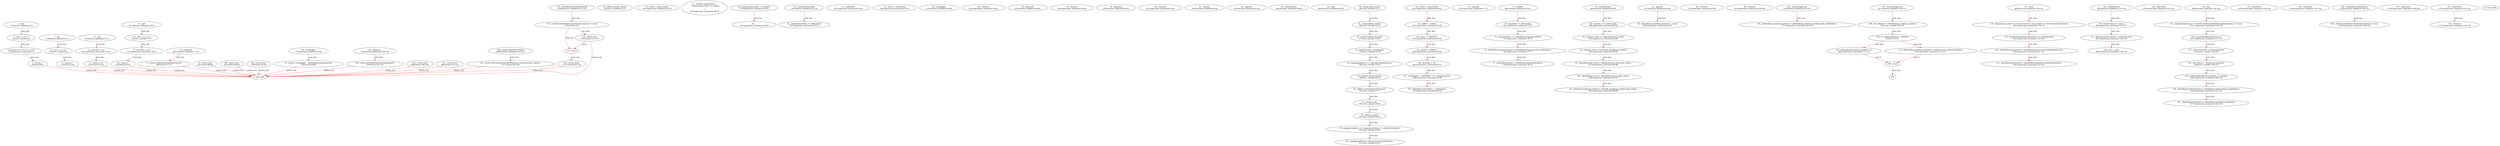 digraph  {
12 [label="2_ mul\n12-function_definition-3-7", type_label=function_definition];
29 [label="3_ uint c = a * b;\n29-new_variable-4-4", type_label=new_variable];
37 [label="4_ assert(a == 0 || c / a == b);\n37-expression_statement-5-5", type_label=expression_statement];
50 [label="5_ return c;\n50-return-6-6", type_label=return];
52 [label="7_ div\n52-function_definition-8-11", type_label=function_definition];
69 [label="8_ uint c = a / b;\n69-new_variable-9-9", type_label=new_variable];
77 [label="9_ return c;\n77-return-10-10", type_label=return];
79 [label="11_ sub\n79-function_definition-12-15", type_label=function_definition];
96 [label="12_ assert(b <= a);\n96-expression_statement-13-13", type_label=expression_statement];
103 [label="13_ return a - b;\n103-return-14-14", type_label=return];
107 [label="15_ add\n107-function_definition-16-20", type_label=function_definition];
124 [label="16_ uint c = a + b;\n124-new_variable-17-17", type_label=new_variable];
132 [label="17_ assert(c >= a);\n132-expression_statement-18-18", type_label=expression_statement];
139 [label="18_ return c;\n139-return-19-19", type_label=return];
144 [label="22_ address public owner;\n144-new_variable-23-23", type_label=new_variable];
161 [label="25_ owner = msg.sender;\n161-expression_statement-26-26", type_label=expression_statement];
167 [label="27_ modifier onlyOwner() {\n    require(msg.sender == owner);\n    _;\n  }\n167-expression_statement-28-31", type_label=expression_statement];
170 [label="28_ require(msg.sender == owner);\n170-expression_statement-29-29", type_label=expression_statement];
179 [label="29_ _;\n179-expression_statement-30-30", type_label=expression_statement];
181 [label="31_ transferOwnership\n181-function_definition-32-36", type_label=function_definition];
187 [label="31_ onlyOwner\n187-expression_statement-32-32", type_label=expression_statement];
191 [label="32_ require(newOwner != address(0));\n191-expression_statement-33-33", type_label=expression_statement];
206 [label="34_ owner = newOwner;\n206-expression_statement-35-35", type_label=expression_statement];
213 [label="38_ totalSupply\n213-function_definition-39-39", type_label=function_definition];
216 [label="38_ constant\n216-expression_statement-39-39", type_label=expression_statement];
222 [label="39_ balanceOf\n222-function_definition-40-40", type_label=function_definition];
229 [label="39_ constant\n229-expression_statement-40-40", type_label=expression_statement];
236 [label="40_ allowance\n236-function_definition-41-41", type_label=function_definition];
247 [label="40_ constant\n247-expression_statement-41-41", type_label=expression_statement];
254 [label="41_ transfer\n254-function_definition-42-42", type_label=function_definition];
270 [label="42_ approve\n270-function_definition-43-43", type_label=function_definition];
286 [label="43_ transferFrom\n286-function_definition-44-44", type_label=function_definition];
306 [label="44_ mint\n306-function_definition-45-45", type_label=function_definition];
363 [label="50_ string public name;\n363-new_variable-51-51", type_label=new_variable];
368 [label="51_ string public symbol;\n368-new_variable-52-52", type_label=new_variable];
373 [label="52_ uint256 public decimals;\n373-new_variable-53-53", type_label=new_variable];
378 [label="53_ uint256 public _totalSupply;\n378-new_variable-54-54", type_label=new_variable];
383 [label="54_ mapping(address => uint256) tokenBalances;\n383-new_variable-55-55", type_label=new_variable];
389 [label="55_ address musicContract;\n389-new_variable-56-56", type_label=new_variable];
393 [label="56_ address advertisementContract;\n393-new_variable-57-57", type_label=new_variable];
397 [label="57_ address sale;\n397-new_variable-58-58", type_label=new_variable];
401 [label="58_ address wallet;\n401-new_variable-59-59", type_label=new_variable];
405 [label="59_ mapping (address => mapping (address => uint256)) allowed;\n405-new_variable-60-60", type_label=new_variable];
413 [label="60_ mapping(address=>bool) whiteListedAddresses;\n413-new_variable-61-61", type_label=new_variable];
425 [label="62_ owner = msg.sender;\n425-expression_statement-63-63", type_label=expression_statement];
431 [label="63_ wallet = _wallet;\n431-expression_statement-64-64", type_label=expression_statement];
435 [label="64_ name  = \"RADION\";\n435-expression_statement-65-65", type_label=expression_statement];
440 [label="65_ symbol = \"RADIO\";\n440-expression_statement-66-66", type_label=expression_statement];
445 [label="66_ decimals = 18;\n445-expression_statement-67-67", type_label=expression_statement];
449 [label="67_ _totalSupply = 55000000 * 10 ** uint(decimals);\n449-expression_statement-68-68", type_label=expression_statement];
459 [label="68_ tokenBalances[wallet] = _totalSupply;\n459-expression_statement-69-69", type_label=expression_statement];
465 [label="70_ balanceOf\n465-function_definition-71-73", type_label=function_definition];
472 [label="70_ constant\n472-expression_statement-71-71", type_label=expression_statement];
480 [label="71_ return tokenBalances[tokenOwner];\n480-return-72-72", type_label=return];
484 [label="73_ transfer\n484-function_definition-74-81", type_label=function_definition];
501 [label="74_ require(to != address(0));\n501-expression_statement-75-75", type_label=expression_statement];
510 [label="75_ require(tokens <= tokenBalances[msg.sender]);\n510-expression_statement-76-76", type_label=expression_statement];
521 [label="76_ tokenBalances[msg.sender] = tokenBalances[msg.sender].sub(tokens);\n521-expression_statement-77-77", type_label=expression_statement];
538 [label="77_ tokenBalances[to] = tokenBalances[to].add(tokens);\n538-expression_statement-78-78", type_label=expression_statement];
561 [label="79_ return true;\n561-return-80-80", type_label=return];
564 [label="81_ transferFrom\n564-function_definition-82-91", type_label=function_definition];
584 [label="82_ require(_to != address(0));\n584-expression_statement-83-83", type_label=expression_statement];
593 [label="83_ require(_value <= tokenBalances[_from]);\n593-expression_statement-84-84", type_label=expression_statement];
602 [label="84_ require(_value <= allowed[_from][msg.sender]);\n602-expression_statement-85-85", type_label=expression_statement];
615 [label="85_ tokenBalances[_from] = tokenBalances[_from].sub(_value);\n615-expression_statement-86-86", type_label=expression_statement];
628 [label="86_ tokenBalances[_to] = tokenBalances[_to].add(_value);\n628-expression_statement-87-87", type_label=expression_statement];
641 [label="87_ allowed[_from][msg.sender] = allowed[_from][msg.sender].sub(_value);\n641-expression_statement-88-88", type_label=expression_statement];
670 [label="89_ return true;\n670-return-90-90", type_label=return];
673 [label="91_ approve\n673-function_definition-92-96", type_label=function_definition];
689 [label="92_ allowed[msg.sender][_spender] = _value;\n689-expression_statement-93-93", type_label=expression_statement];
709 [label="94_ return true;\n709-return-95-95", type_label=return];
712 [label="96_ totalSupply\n712-function_definition-97-99", type_label=function_definition];
715 [label="96_ constant\n715-expression_statement-97-97", type_label=expression_statement];
722 [label="97_ return _totalSupply  - tokenBalances[address(0)];\n722-return-98-98", type_label=return];
730 [label="99_ allowance\n730-function_definition-100-102", type_label=function_definition];
741 [label="99_ constant\n741-expression_statement-100-100", type_label=expression_statement];
749 [label="100_ return allowed[tokenOwner][spender];\n749-return-101-101", type_label=return];
755 [label="102_ increaseApproval\n755-function_definition-103-107", type_label=function_definition];
771 [label="103_ allowed[msg.sender][_spender] = allowed[msg.sender][_spender].add(_addedValue);\n771-expression_statement-104-104", type_label=expression_statement];
808 [label="105_ return true;\n808-return-106-106", type_label=return];
811 [label="107_ decreaseApproval\n811-function_definition-108-117", type_label=function_definition];
827 [label="108_ uint oldValue = allowed[msg.sender][_spender];\n827-new_variable-109-109", type_label=new_variable];
839 [label="109_ if__subtractedValue > oldValue\n839-if-110-114", type_label=if];
2009 [label="109_ end_if", type_label=end_if];
844 [label="110_ allowed[msg.sender][_spender] = 0;\n844-expression_statement-111-111", type_label=expression_statement];
855 [label="112_ allowed[msg.sender][_spender] = oldValue.sub(_subtractedValue);\n855-expression_statement-113-113", type_label=expression_statement];
886 [label="115_ return true;\n886-return-116-116", type_label=return];
889 [label="117_ mint\n889-function_definition-118-124", type_label=function_definition];
905 [label="118_ require(msg.sender == musicContract || msg.sender == advertisementContract);\n905-expression_statement-119-119", type_label=expression_statement];
920 [label="119_ require(tokenBalances[sender] >= tokenAmount);\n920-expression_statement-120-120", type_label=expression_statement];
929 [label="120_ tokenBalances[receiver] = tokenBalances[receiver].add(tokenAmount);\n929-expression_statement-121-121", type_label=expression_statement];
942 [label="121_ tokenBalances[sender] = tokenBalances[sender].sub(tokenAmount);\n942-expression_statement-122-122", type_label=expression_statement];
963 [label="124_ setAddresses\n963-function_definition-125-130", type_label=function_definition];
978 [label="124_ onlyOwner\n978-expression_statement-125-125", type_label=expression_statement];
981 [label="126_ musicContract = music;\n981-expression_statement-127-127", type_label=expression_statement];
985 [label="127_ advertisementContract = advertisement;\n985-expression_statement-128-128", type_label=expression_statement];
989 [label="128_ sale = _sale;\n989-expression_statement-129-129", type_label=expression_statement];
999 [label="133_ buy\n999-function_definition-134-144", type_label=function_definition];
1014 [label="133_ onlyOwner\n1014-expression_statement-134-134", type_label=expression_statement];
1017 [label="135_ require(beneficiary != 0x0 && whiteListedAddresses[beneficiary] == true);\n1017-expression_statement-136-136", type_label=expression_statement];
1031 [label="136_ require(ethAmountSent>0);\n1031-expression_statement-137-137", type_label=expression_statement];
1038 [label="137_ uint weiAmount = ethAmountSent;\n1038-new_variable-138-138", type_label=new_variable];
1044 [label="138_ uint tokens = weiAmount.mul(rate);\n1044-new_variable-139-139", type_label=new_variable];
1055 [label="139_ require(tokenBalances[wallet] >= tokens);\n1055-expression_statement-140-140", type_label=expression_statement];
1064 [label="140_ tokenBalances[beneficiary] = tokenBalances[beneficiary].add(tokens);\n1064-expression_statement-141-141", type_label=expression_statement];
1077 [label="141_ tokenBalances[wallet] = tokenBalances[wallet].sub(tokens);\n1077-expression_statement-142-142", type_label=expression_statement];
1098 [label="144_ transferAnyERC20Token\n1098-function_definition-145-147", type_label=function_definition];
1109 [label="144_ onlyOwner\n1109-expression_statement-145-145", type_label=expression_statement];
1117 [label="145_ return ERC20Interface(tokenAddress).transfer(owner, tokens);\n1117-return-146-146", type_label=return];
1129 [label="147_ addAddressToWhiteList\n1129-function_definition-148-151", type_label=function_definition];
1136 [label="147_ onlyOwner\n1136-expression_statement-148-148", type_label=expression_statement];
1139 [label="149_ whiteListedAddresses[whitelistaddress] = true;\n1139-expression_statement-150-150", type_label=expression_statement];
1146 [label="151_ checkIfAddressIsWhitelisted\n1146-function_definition-152-157", type_label=function_definition];
1153 [label="151_ onlyOwner\n1153-expression_statement-152-152", type_label=expression_statement];
1155 [label="151_ constant\n1155-expression_statement-152-152", type_label=expression_statement];
1162 [label="153_ if_whiteListedAddresses[whitelistaddress] == true\n1162-if-154-155", type_label=if];
2332 [label="153_ end_if", type_label=end_if];
1169 [label="154_ return true;\n1169-return-155-155", type_label=return];
1172 [label="155_ return false;\n1172-return-156-156", type_label=return];
1 [label="0_ start_node", type_label=start];
2 [label="0_ exit_node", type_label=exit];
870;
12 -> 29  [color=red, controlflow_type=next_line, edge_type=CFG_edge, key=0, label=next_line];
29 -> 37  [color=red, controlflow_type=next_line, edge_type=CFG_edge, key=0, label=next_line];
37 -> 50  [color=red, controlflow_type=next_line, edge_type=CFG_edge, key=0, label=next_line];
50 -> 2  [color=red, controlflow_type=return_exit, edge_type=CFG_edge, key=0, label=return_exit];
52 -> 69  [color=red, controlflow_type=next_line, edge_type=CFG_edge, key=0, label=next_line];
69 -> 77  [color=red, controlflow_type=next_line, edge_type=CFG_edge, key=0, label=next_line];
77 -> 2  [color=red, controlflow_type=return_exit, edge_type=CFG_edge, key=0, label=return_exit];
79 -> 96  [color=red, controlflow_type=next_line, edge_type=CFG_edge, key=0, label=next_line];
96 -> 103  [color=red, controlflow_type=next_line, edge_type=CFG_edge, key=0, label=next_line];
103 -> 2  [color=red, controlflow_type=return_exit, edge_type=CFG_edge, key=0, label=return_exit];
107 -> 124  [color=red, controlflow_type=next_line, edge_type=CFG_edge, key=0, label=next_line];
124 -> 132  [color=red, controlflow_type=next_line, edge_type=CFG_edge, key=0, label=next_line];
132 -> 139  [color=red, controlflow_type=next_line, edge_type=CFG_edge, key=0, label=next_line];
139 -> 2  [color=red, controlflow_type=return_exit, edge_type=CFG_edge, key=0, label=return_exit];
170 -> 179  [color=red, controlflow_type=next_line, edge_type=CFG_edge, key=0, label=next_line];
181 -> 191  [color=red, controlflow_type=next_line, edge_type=CFG_edge, key=0, label=next_line];
363 -> 368  [color=red, controlflow_type=next_line, edge_type=CFG_edge, key=0, label=next_line];
368 -> 373  [color=red, controlflow_type=next_line, edge_type=CFG_edge, key=0, label=next_line];
373 -> 378  [color=red, controlflow_type=next_line, edge_type=CFG_edge, key=0, label=next_line];
378 -> 383  [color=red, controlflow_type=next_line, edge_type=CFG_edge, key=0, label=next_line];
383 -> 389  [color=red, controlflow_type=next_line, edge_type=CFG_edge, key=0, label=next_line];
389 -> 393  [color=red, controlflow_type=next_line, edge_type=CFG_edge, key=0, label=next_line];
393 -> 397  [color=red, controlflow_type=next_line, edge_type=CFG_edge, key=0, label=next_line];
397 -> 401  [color=red, controlflow_type=next_line, edge_type=CFG_edge, key=0, label=next_line];
401 -> 405  [color=red, controlflow_type=next_line, edge_type=CFG_edge, key=0, label=next_line];
405 -> 413  [color=red, controlflow_type=next_line, edge_type=CFG_edge, key=0, label=next_line];
425 -> 431  [color=red, controlflow_type=next_line, edge_type=CFG_edge, key=0, label=next_line];
431 -> 435  [color=red, controlflow_type=next_line, edge_type=CFG_edge, key=0, label=next_line];
435 -> 440  [color=red, controlflow_type=next_line, edge_type=CFG_edge, key=0, label=next_line];
440 -> 445  [color=red, controlflow_type=next_line, edge_type=CFG_edge, key=0, label=next_line];
445 -> 449  [color=red, controlflow_type=next_line, edge_type=CFG_edge, key=0, label=next_line];
449 -> 459  [color=red, controlflow_type=next_line, edge_type=CFG_edge, key=0, label=next_line];
465 -> 480  [color=red, controlflow_type=next_line, edge_type=CFG_edge, key=0, label=next_line];
480 -> 2  [color=red, controlflow_type=return_exit, edge_type=CFG_edge, key=0, label=return_exit];
484 -> 501  [color=red, controlflow_type=next_line, edge_type=CFG_edge, key=0, label=next_line];
501 -> 510  [color=red, controlflow_type=next_line, edge_type=CFG_edge, key=0, label=next_line];
510 -> 521  [color=red, controlflow_type=next_line, edge_type=CFG_edge, key=0, label=next_line];
521 -> 538  [color=red, controlflow_type=next_line, edge_type=CFG_edge, key=0, label=next_line];
561 -> 2  [color=red, controlflow_type=return_exit, edge_type=CFG_edge, key=0, label=return_exit];
564 -> 584  [color=red, controlflow_type=next_line, edge_type=CFG_edge, key=0, label=next_line];
584 -> 593  [color=red, controlflow_type=next_line, edge_type=CFG_edge, key=0, label=next_line];
593 -> 602  [color=red, controlflow_type=next_line, edge_type=CFG_edge, key=0, label=next_line];
602 -> 615  [color=red, controlflow_type=next_line, edge_type=CFG_edge, key=0, label=next_line];
615 -> 628  [color=red, controlflow_type=next_line, edge_type=CFG_edge, key=0, label=next_line];
628 -> 641  [color=red, controlflow_type=next_line, edge_type=CFG_edge, key=0, label=next_line];
670 -> 2  [color=red, controlflow_type=return_exit, edge_type=CFG_edge, key=0, label=return_exit];
673 -> 689  [color=red, controlflow_type=next_line, edge_type=CFG_edge, key=0, label=next_line];
709 -> 2  [color=red, controlflow_type=return_exit, edge_type=CFG_edge, key=0, label=return_exit];
712 -> 722  [color=red, controlflow_type=next_line, edge_type=CFG_edge, key=0, label=next_line];
722 -> 2  [color=red, controlflow_type=return_exit, edge_type=CFG_edge, key=0, label=return_exit];
730 -> 749  [color=red, controlflow_type=next_line, edge_type=CFG_edge, key=0, label=next_line];
749 -> 2  [color=red, controlflow_type=return_exit, edge_type=CFG_edge, key=0, label=return_exit];
755 -> 771  [color=red, controlflow_type=next_line, edge_type=CFG_edge, key=0, label=next_line];
808 -> 2  [color=red, controlflow_type=return_exit, edge_type=CFG_edge, key=0, label=return_exit];
811 -> 827  [color=red, controlflow_type=next_line, edge_type=CFG_edge, key=0, label=next_line];
827 -> 839  [color=red, controlflow_type=next_line, edge_type=CFG_edge, key=0, label=next_line];
839 -> 844  [color=red, controlflow_type=pos_next, edge_type=CFG_edge, key=0, label=pos_next];
839 -> 855  [color=red, controlflow_type=neg_next, edge_type=CFG_edge, key=0, label=neg_next];
2009 -> 870  [color=red, controlflow_type=next_line, edge_type=CFG_edge, key=0, label=next_line];
844 -> 2009  [color=red, controlflow_type=end_if, edge_type=CFG_edge, key=0, label=end_if];
855 -> 2009  [color=red, controlflow_type=end_if, edge_type=CFG_edge, key=0, label=end_if];
886 -> 2  [color=red, controlflow_type=return_exit, edge_type=CFG_edge, key=0, label=return_exit];
889 -> 905  [color=red, controlflow_type=next_line, edge_type=CFG_edge, key=0, label=next_line];
905 -> 920  [color=red, controlflow_type=next_line, edge_type=CFG_edge, key=0, label=next_line];
920 -> 929  [color=red, controlflow_type=next_line, edge_type=CFG_edge, key=0, label=next_line];
929 -> 942  [color=red, controlflow_type=next_line, edge_type=CFG_edge, key=0, label=next_line];
963 -> 981  [color=red, controlflow_type=next_line, edge_type=CFG_edge, key=0, label=next_line];
981 -> 985  [color=red, controlflow_type=next_line, edge_type=CFG_edge, key=0, label=next_line];
985 -> 989  [color=red, controlflow_type=next_line, edge_type=CFG_edge, key=0, label=next_line];
999 -> 1017  [color=red, controlflow_type=next_line, edge_type=CFG_edge, key=0, label=next_line];
1017 -> 1031  [color=red, controlflow_type=next_line, edge_type=CFG_edge, key=0, label=next_line];
1031 -> 1038  [color=red, controlflow_type=next_line, edge_type=CFG_edge, key=0, label=next_line];
1038 -> 1044  [color=red, controlflow_type=next_line, edge_type=CFG_edge, key=0, label=next_line];
1044 -> 1055  [color=red, controlflow_type=next_line, edge_type=CFG_edge, key=0, label=next_line];
1055 -> 1064  [color=red, controlflow_type=next_line, edge_type=CFG_edge, key=0, label=next_line];
1064 -> 1077  [color=red, controlflow_type=next_line, edge_type=CFG_edge, key=0, label=next_line];
1098 -> 1117  [color=red, controlflow_type=next_line, edge_type=CFG_edge, key=0, label=next_line];
1117 -> 2  [color=red, controlflow_type=return_exit, edge_type=CFG_edge, key=0, label=return_exit];
1129 -> 1139  [color=red, controlflow_type=next_line, edge_type=CFG_edge, key=0, label=next_line];
1146 -> 1162  [color=red, controlflow_type=next_line, edge_type=CFG_edge, key=0, label=next_line];
1153 -> 1155  [color=red, controlflow_type=next_line, edge_type=CFG_edge, key=0, label=next_line];
1162 -> 1169  [color=red, controlflow_type=pos_next, edge_type=CFG_edge, key=0, label=pos_next];
1162 -> 2332  [color=red, controlflow_type=neg_next, edge_type=CFG_edge, key=0, label=neg_next];
2332 -> 1172  [color=red, controlflow_type=next_line, edge_type=CFG_edge, key=0, label=next_line];
1169 -> 2332  [color=red, controlflow_type=end_if, edge_type=CFG_edge, key=0, label=end_if];
1169 -> 2  [color=red, controlflow_type=return_exit, edge_type=CFG_edge, key=0, label=return_exit];
1172 -> 2  [color=red, controlflow_type=return_exit, edge_type=CFG_edge, key=0, label=return_exit];
}
